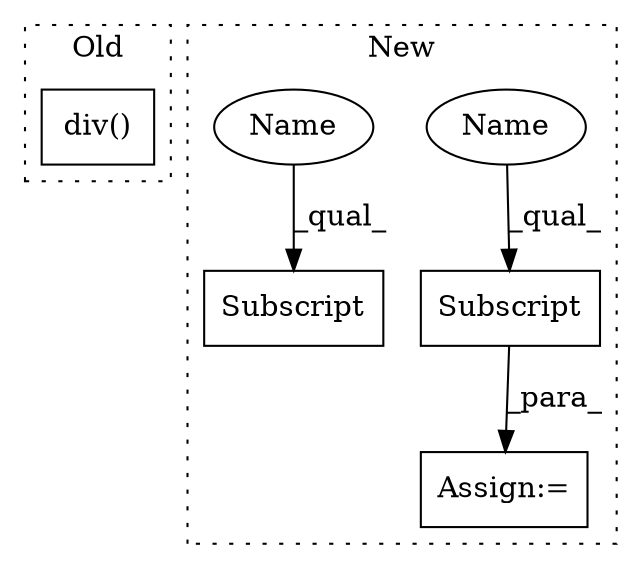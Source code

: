 digraph G {
subgraph cluster0 {
1 [label="div()" a="75" s="2831,2869" l="10,21" shape="box"];
label = "Old";
style="dotted";
}
subgraph cluster1 {
2 [label="Subscript" a="63" s="3016,0" l="17,0" shape="box"];
3 [label="Subscript" a="63" s="3061,0" l="17,0" shape="box"];
4 [label="Assign:=" a="68" s="3058" l="3" shape="box"];
5 [label="Name" a="87" s="3061" l="14" shape="ellipse"];
6 [label="Name" a="87" s="3016" l="14" shape="ellipse"];
label = "New";
style="dotted";
}
3 -> 4 [label="_para_"];
5 -> 3 [label="_qual_"];
6 -> 2 [label="_qual_"];
}